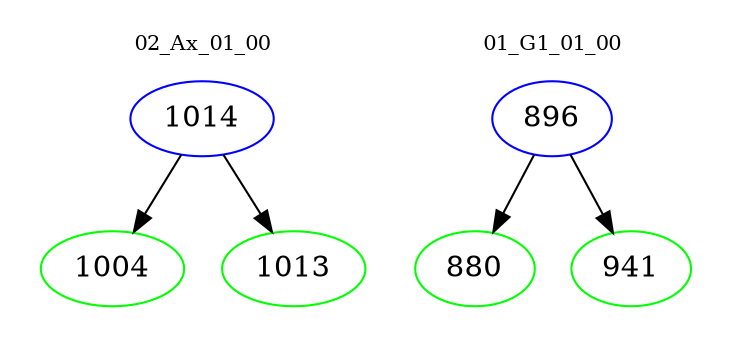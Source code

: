 digraph{
subgraph cluster_0 {
color = white
label = "02_Ax_01_00";
fontsize=10;
T0_1014 [label="1014", color="blue"]
T0_1014 -> T0_1004 [color="black"]
T0_1004 [label="1004", color="green"]
T0_1014 -> T0_1013 [color="black"]
T0_1013 [label="1013", color="green"]
}
subgraph cluster_1 {
color = white
label = "01_G1_01_00";
fontsize=10;
T1_896 [label="896", color="blue"]
T1_896 -> T1_880 [color="black"]
T1_880 [label="880", color="green"]
T1_896 -> T1_941 [color="black"]
T1_941 [label="941", color="green"]
}
}
